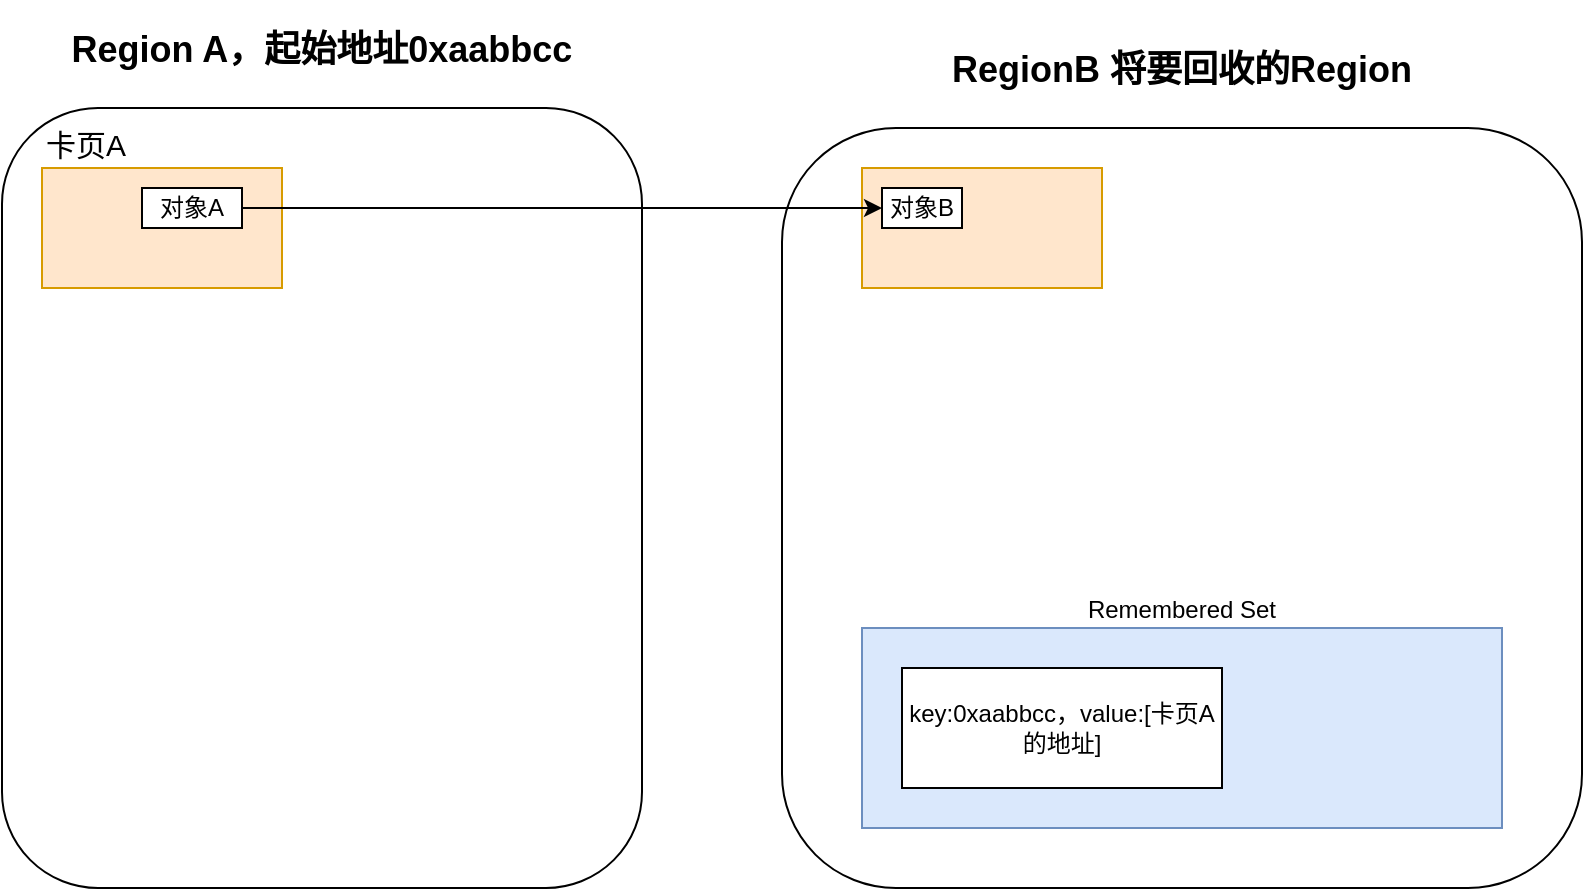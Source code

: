 <mxfile version="13.6.2" type="device"><diagram id="1Yj6-iwSUeN3fIWiivZk" name="第 1 页"><mxGraphModel dx="1913" dy="967" grid="1" gridSize="10" guides="1" tooltips="1" connect="1" arrows="1" fold="1" page="1" pageScale="1" pageWidth="827" pageHeight="1169" math="0" shadow="0"><root><mxCell id="0"/><mxCell id="1" parent="0"/><mxCell id="zPVHKno1Uxz5DeeYFYWh-4" value="&lt;h2&gt;Region A，起始地址0xaabbcc&lt;/h2&gt;" style="rounded=1;whiteSpace=wrap;html=1;align=center;horizontal=1;verticalAlign=bottom;labelPosition=center;verticalLabelPosition=top;" vertex="1" parent="1"><mxGeometry x="-120" y="350" width="320" height="390" as="geometry"/></mxCell><mxCell id="zPVHKno1Uxz5DeeYFYWh-10" value="&lt;font style=&quot;font-size: 15px&quot;&gt;卡页A&lt;/font&gt;" style="rounded=0;whiteSpace=wrap;html=1;align=left;fillColor=#ffe6cc;strokeColor=#d79b00;verticalAlign=bottom;labelPosition=center;verticalLabelPosition=top;" vertex="1" parent="1"><mxGeometry x="-100" y="380" width="120" height="60" as="geometry"/></mxCell><mxCell id="zPVHKno1Uxz5DeeYFYWh-1" value="&lt;h2&gt;RegionB 将要回收的Region&lt;/h2&gt;" style="rounded=1;whiteSpace=wrap;html=1;labelPosition=center;verticalLabelPosition=top;align=center;verticalAlign=bottom;" vertex="1" parent="1"><mxGeometry x="270" y="360" width="400" height="380" as="geometry"/></mxCell><mxCell id="zPVHKno1Uxz5DeeYFYWh-2" value="Remembered Set" style="rounded=0;whiteSpace=wrap;html=1;labelPosition=center;verticalLabelPosition=top;align=center;verticalAlign=bottom;fillColor=#dae8fc;strokeColor=#6c8ebf;" vertex="1" parent="1"><mxGeometry x="310" y="610" width="320" height="100" as="geometry"/></mxCell><mxCell id="zPVHKno1Uxz5DeeYFYWh-3" value="" style="rounded=0;whiteSpace=wrap;html=1;fillColor=#ffe6cc;strokeColor=#d79b00;" vertex="1" parent="1"><mxGeometry x="310" y="380" width="120" height="60" as="geometry"/></mxCell><mxCell id="zPVHKno1Uxz5DeeYFYWh-5" value="key:0xaabbcc，value:[卡页A的地址]" style="rounded=0;whiteSpace=wrap;html=1;" vertex="1" parent="1"><mxGeometry x="330" y="630" width="160" height="60" as="geometry"/></mxCell><mxCell id="zPVHKno1Uxz5DeeYFYWh-8" style="edgeStyle=orthogonalEdgeStyle;rounded=0;orthogonalLoop=1;jettySize=auto;html=1;" edge="1" parent="1" source="zPVHKno1Uxz5DeeYFYWh-6" target="zPVHKno1Uxz5DeeYFYWh-7"><mxGeometry relative="1" as="geometry"/></mxCell><mxCell id="zPVHKno1Uxz5DeeYFYWh-6" value="对象A" style="rounded=0;whiteSpace=wrap;html=1;" vertex="1" parent="1"><mxGeometry x="-50" y="390" width="50" height="20" as="geometry"/></mxCell><mxCell id="zPVHKno1Uxz5DeeYFYWh-7" value="对象B" style="rounded=0;whiteSpace=wrap;html=1;" vertex="1" parent="1"><mxGeometry x="320" y="390" width="40" height="20" as="geometry"/></mxCell></root></mxGraphModel></diagram></mxfile>
